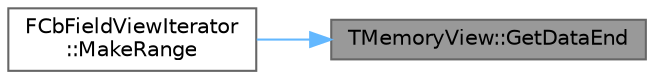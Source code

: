 digraph "TMemoryView::GetDataEnd"
{
 // INTERACTIVE_SVG=YES
 // LATEX_PDF_SIZE
  bgcolor="transparent";
  edge [fontname=Helvetica,fontsize=10,labelfontname=Helvetica,labelfontsize=10];
  node [fontname=Helvetica,fontsize=10,shape=box,height=0.2,width=0.4];
  rankdir="RL";
  Node1 [id="Node000001",label="TMemoryView::GetDataEnd",height=0.2,width=0.4,color="gray40", fillcolor="grey60", style="filled", fontcolor="black",tooltip="Returns a pointer to the end of the view."];
  Node1 -> Node2 [id="edge1_Node000001_Node000002",dir="back",color="steelblue1",style="solid",tooltip=" "];
  Node2 [id="Node000002",label="FCbFieldViewIterator\l::MakeRange",height=0.2,width=0.4,color="grey40", fillcolor="white", style="filled",URL="$d0/d08/classFCbFieldViewIterator.html#a45b71263e899711f2c737582063ea11a",tooltip="Construct a field range from a buffer containing zero or more valid fields."];
}
